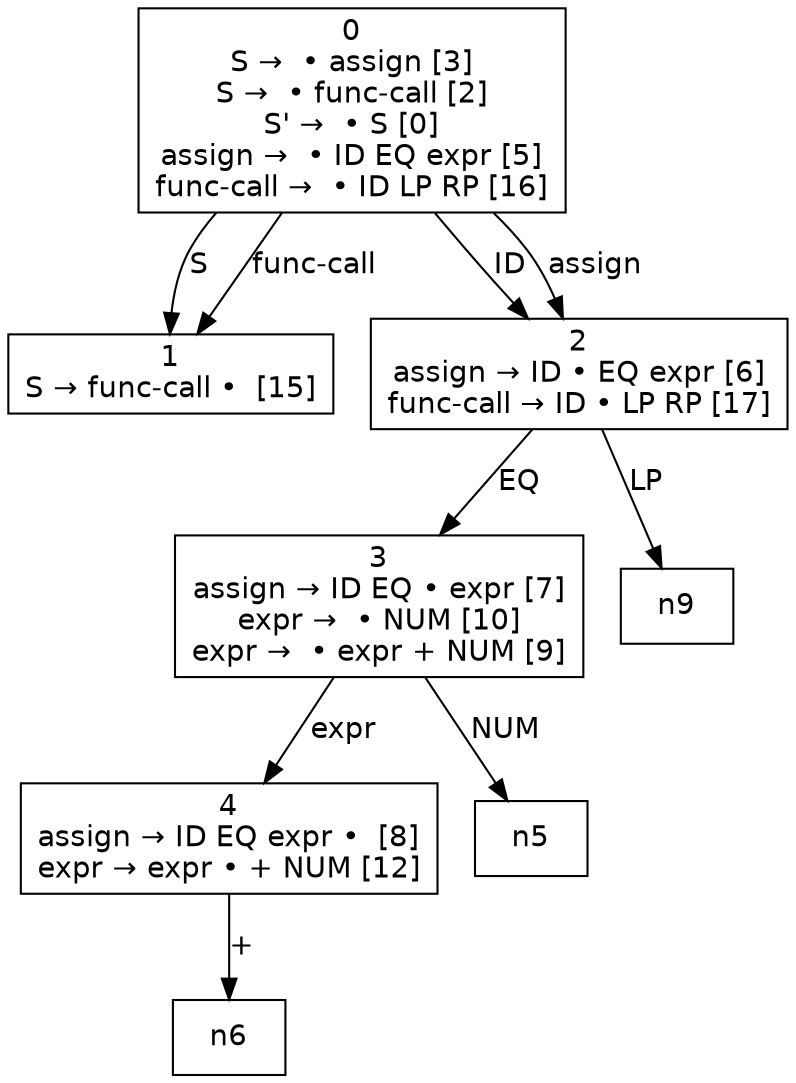 digraph d{
node [fontname=Helvetica,shape=box];
edge [fontname=Helvetica];
n0 [label=<0<br />S →  • assign [3]<br />S →  • func-call [2]<br />S' →  • S [0]<br />assign →  • ID EQ expr [5]<br />func-call →  • ID LP RP [16]>];
n1 [label=<1<br />S → func-call •  [15]>];
n2 [label=<2<br />assign → ID • EQ expr [6]<br />func-call → ID • LP RP [17]>];
n3 [label=<3<br />assign → ID EQ • expr [7]<br />expr →  • NUM [10]<br />expr →  • expr + NUM [9]>];
n4 [label=<4<br />assign → ID EQ expr •  [8]<br />expr → expr • + NUM [12]>];
n0 -> n1 [label="S"];
n0 -> n1 [label="func-call"];
n0 -> n2 [label="ID"];
n0 -> n2 [label="assign"];
n2 -> n9 [label="LP"];
n2 -> n3 [label="EQ"];
n3 -> n4 [label="expr"];
n3 -> n5 [label="NUM"];
n4 -> n6 [label="+"];
}